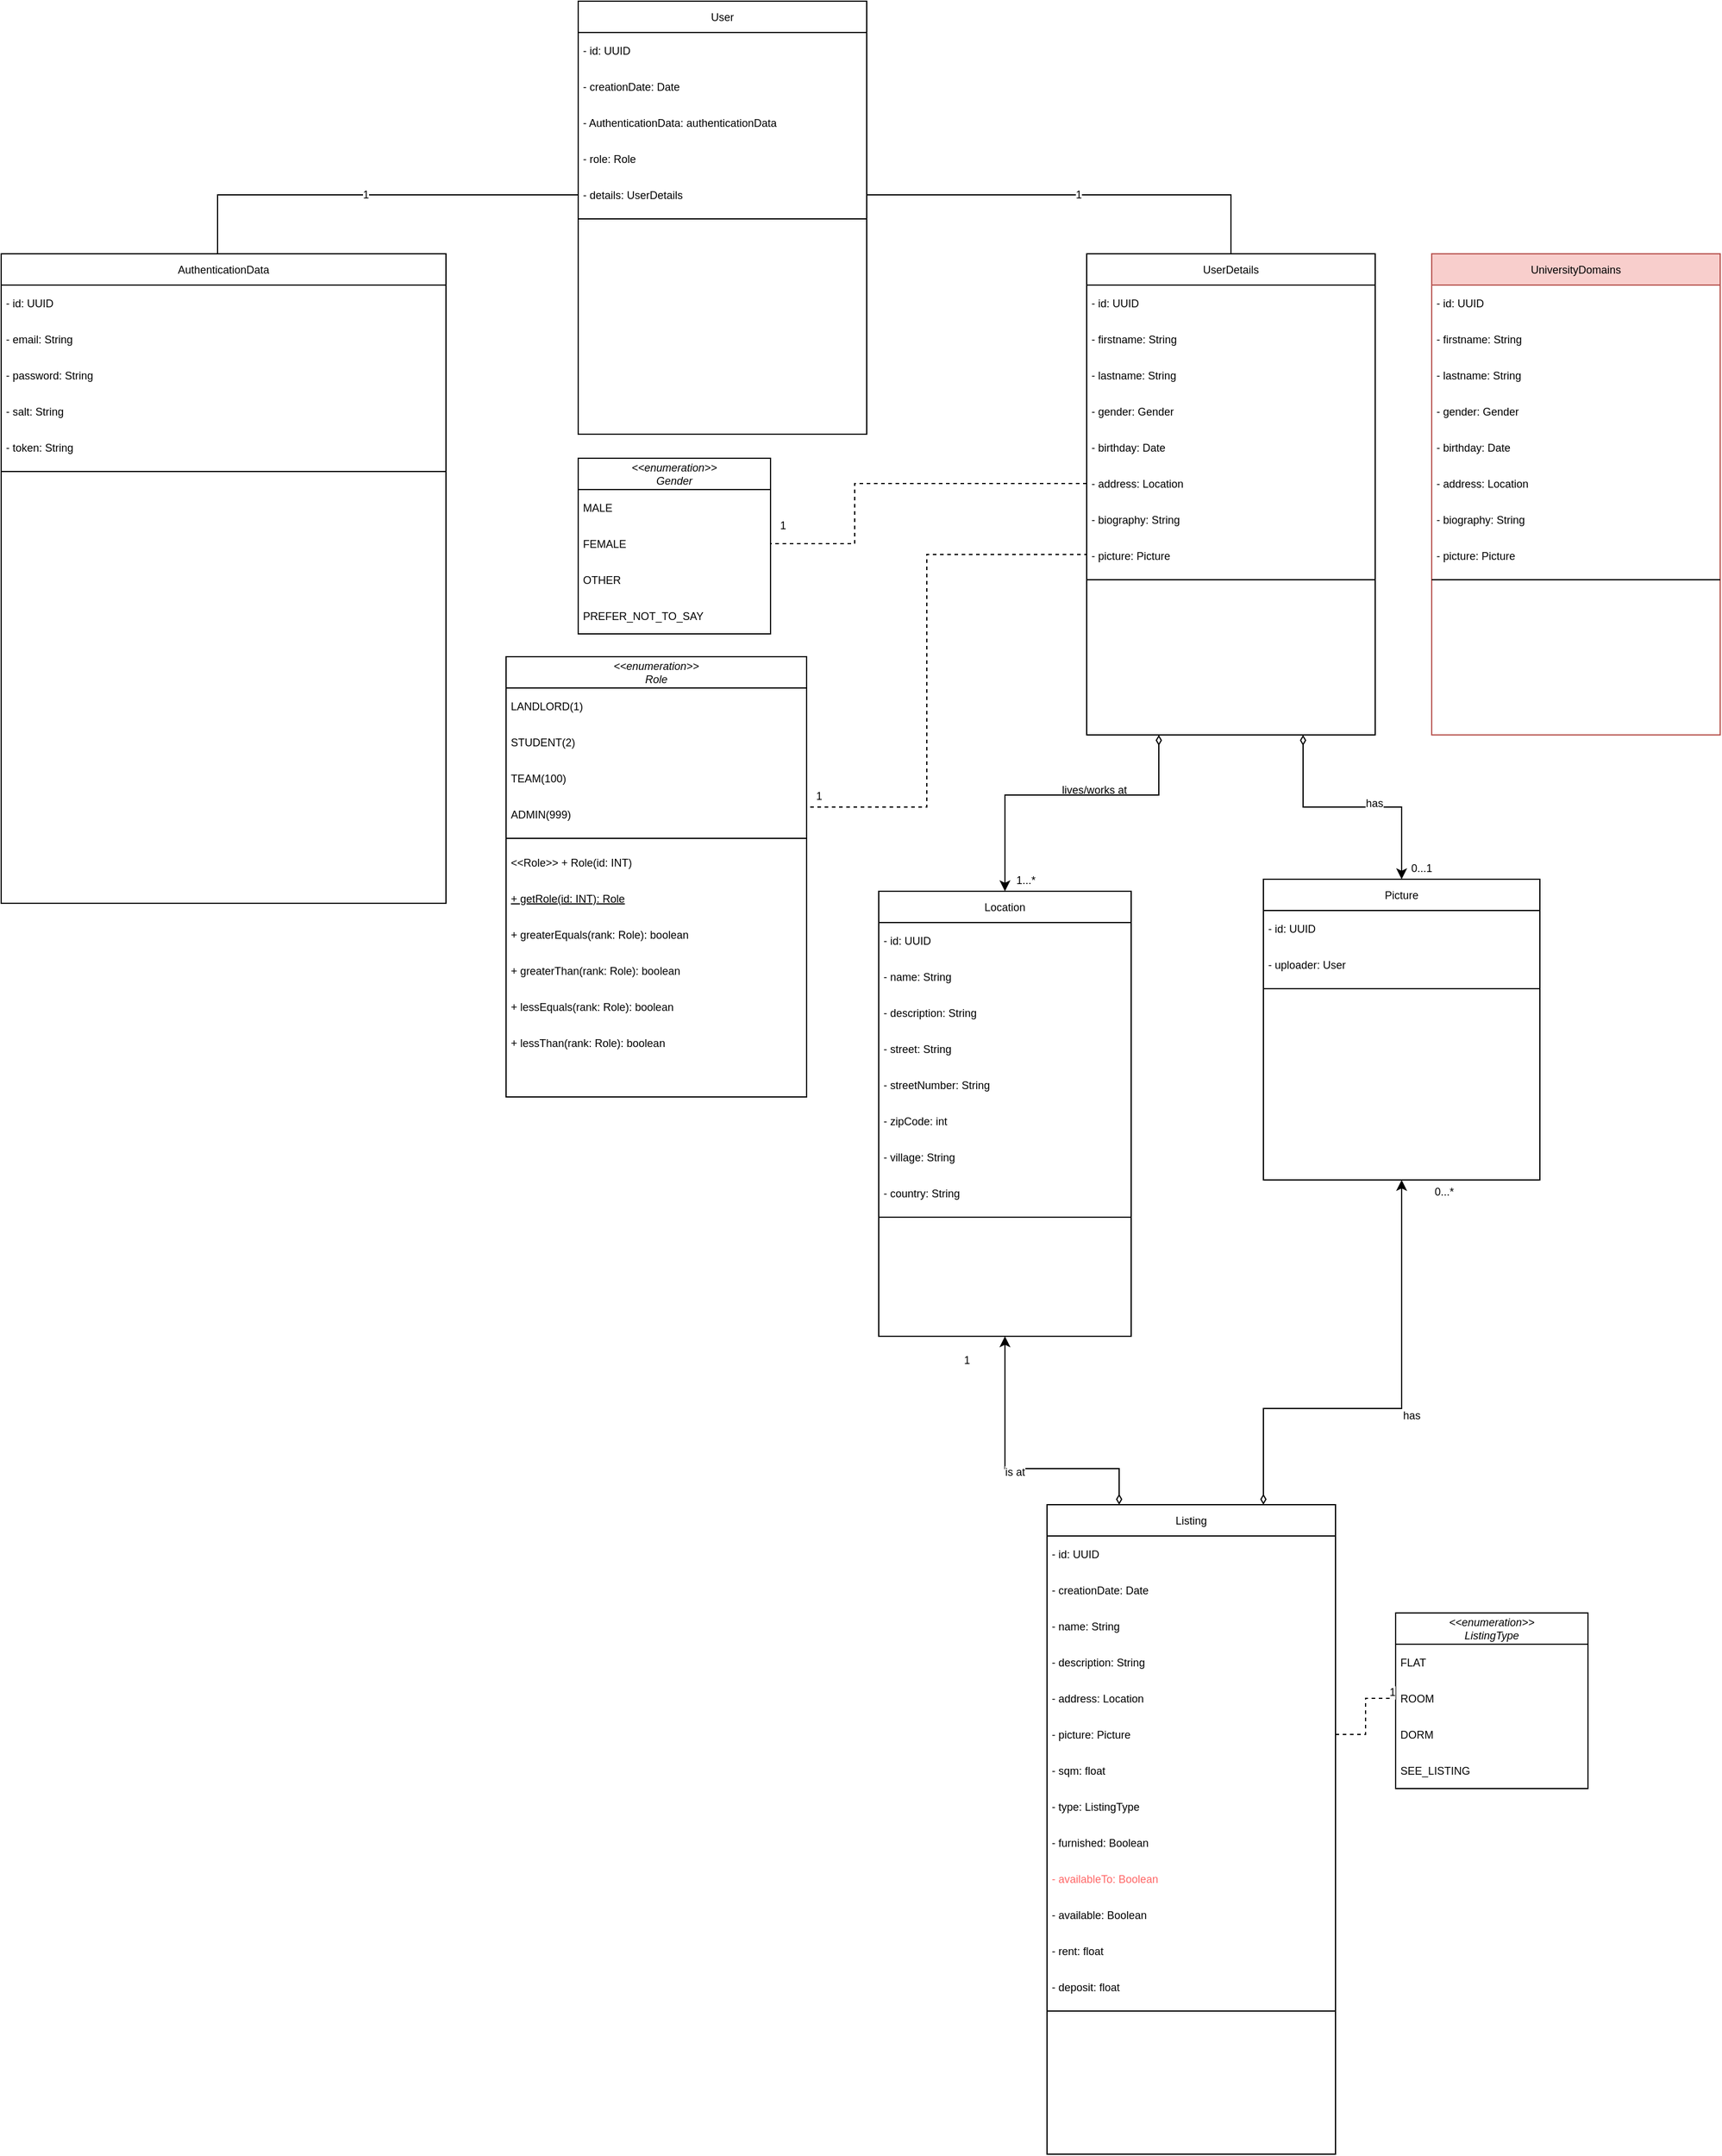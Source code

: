 <mxfile version="17.4.6" type="device"><diagram id="C5RBs43oDa-KdzZeNtuy" name="ClassDiagram"><mxGraphModel dx="1510" dy="950" grid="1" gridSize="10" guides="1" tooltips="1" connect="1" arrows="1" fold="1" page="1" pageScale="1" pageWidth="827" pageHeight="1169" math="0" shadow="0"><root><mxCell id="WIyWlLk6GJQsqaUBKTNV-0"/><mxCell id="WIyWlLk6GJQsqaUBKTNV-1" parent="WIyWlLk6GJQsqaUBKTNV-0"/><mxCell id="c7NB85t_O0QS1zvfczRp-20" style="edgeStyle=orthogonalEdgeStyle;rounded=0;orthogonalLoop=1;jettySize=auto;html=1;entryX=0.5;entryY=0;entryDx=0;entryDy=0;startArrow=none;startFill=0;endArrow=none;endFill=0;fontFamily=Helvetica;fontSize=9;spacing=0;verticalAlign=middle;exitX=0;exitY=0.5;exitDx=0;exitDy=0;" parent="WIyWlLk6GJQsqaUBKTNV-1" source="c7NB85t_O0QS1zvfczRp-28" target="c7NB85t_O0QS1zvfczRp-9" edge="1"><mxGeometry relative="1" as="geometry"><Array as="points"><mxPoint x="-200" y="201"/><mxPoint x="-200" y="250"/></Array><mxPoint x="230" y="400" as="sourcePoint"/></mxGeometry></mxCell><mxCell id="c7NB85t_O0QS1zvfczRp-21" value="1" style="edgeLabel;html=1;align=center;verticalAlign=middle;resizable=0;points=[];fontFamily=Helvetica;fontSize=9;spacing=0;" parent="c7NB85t_O0QS1zvfczRp-20" vertex="1" connectable="0"><mxGeometry relative="1" as="geometry"><mxPoint as="offset"/></mxGeometry></mxCell><mxCell id="c7NB85t_O0QS1zvfczRp-22" value="1" style="edgeLabel;html=1;align=center;verticalAlign=middle;resizable=0;points=[];fontFamily=Helvetica;fontSize=9;spacing=0;" parent="c7NB85t_O0QS1zvfczRp-20" vertex="1" connectable="0"><mxGeometry relative="1" as="geometry"><mxPoint as="offset"/></mxGeometry></mxCell><mxCell id="c7NB85t_O0QS1zvfczRp-30" style="edgeStyle=orthogonalEdgeStyle;rounded=0;orthogonalLoop=1;jettySize=auto;html=1;entryX=1;entryY=0.5;entryDx=0;entryDy=0;startArrow=none;startFill=0;endArrow=none;endFill=0;fontFamily=Helvetica;fontSize=9;spacing=0;verticalAlign=middle;exitX=0.5;exitY=0;exitDx=0;exitDy=0;" parent="WIyWlLk6GJQsqaUBKTNV-1" source="zkfFHV4jXpPFQw0GAbJ--0" target="c7NB85t_O0QS1zvfczRp-28" edge="1"><mxGeometry relative="1" as="geometry"><Array as="points"><mxPoint x="643" y="201"/></Array></mxGeometry></mxCell><mxCell id="c7NB85t_O0QS1zvfczRp-31" value="1" style="edgeLabel;html=1;align=center;verticalAlign=middle;resizable=0;points=[];fontFamily=Helvetica;fontSize=9;spacing=0;" parent="c7NB85t_O0QS1zvfczRp-30" vertex="1" connectable="0"><mxGeometry relative="1" as="geometry"><mxPoint as="offset"/></mxGeometry></mxCell><mxCell id="c7NB85t_O0QS1zvfczRp-32" value="1" style="edgeLabel;html=1;align=center;verticalAlign=middle;resizable=0;points=[];fontFamily=Helvetica;fontSize=9;spacing=0;" parent="c7NB85t_O0QS1zvfczRp-30" vertex="1" connectable="0"><mxGeometry relative="1" as="geometry"><mxPoint as="offset"/></mxGeometry></mxCell><mxCell id="zkfFHV4jXpPFQw0GAbJ--0" value="UserDetails" style="swimlane;fontStyle=0;align=center;verticalAlign=middle;childLayout=stackLayout;horizontal=1;startSize=26;horizontalStack=0;resizeParent=1;resizeLast=0;collapsible=1;marginBottom=0;rounded=0;shadow=0;strokeWidth=1;fontFamily=Helvetica;fontSize=9;spacing=0;" parent="WIyWlLk6GJQsqaUBKTNV-1" vertex="1"><mxGeometry x="523" y="250" width="240" height="400" as="geometry"><mxRectangle x="230" y="140" width="160" height="26" as="alternateBounds"/></mxGeometry></mxCell><mxCell id="zkfFHV4jXpPFQw0GAbJ--1" value="- id: UUID" style="text;align=left;verticalAlign=middle;spacingLeft=4;spacingRight=4;overflow=hidden;rotatable=0;points=[[0,0.5],[1,0.5]];portConstraint=eastwest;fontFamily=Helvetica;fontSize=9;spacing=0;" parent="zkfFHV4jXpPFQw0GAbJ--0" vertex="1"><mxGeometry y="26" width="240" height="30" as="geometry"/></mxCell><mxCell id="zkfFHV4jXpPFQw0GAbJ--3" value="- firstname: String" style="text;align=left;verticalAlign=middle;spacingLeft=4;spacingRight=4;overflow=hidden;rotatable=0;points=[[0,0.5],[1,0.5]];portConstraint=eastwest;rounded=0;shadow=0;html=0;fontFamily=Helvetica;fontSize=9;spacing=0;" parent="zkfFHV4jXpPFQw0GAbJ--0" vertex="1"><mxGeometry y="56" width="240" height="30" as="geometry"/></mxCell><mxCell id="c7NB85t_O0QS1zvfczRp-0" value="- lastname: String" style="text;align=left;verticalAlign=middle;spacingLeft=4;spacingRight=4;overflow=hidden;rotatable=0;points=[[0,0.5],[1,0.5]];portConstraint=eastwest;rounded=0;shadow=0;html=0;fontFamily=Helvetica;fontSize=9;spacing=0;" parent="zkfFHV4jXpPFQw0GAbJ--0" vertex="1"><mxGeometry y="86" width="240" height="30" as="geometry"/></mxCell><mxCell id="c7NB85t_O0QS1zvfczRp-6" value="- gender: Gender" style="text;align=left;verticalAlign=middle;spacingLeft=4;spacingRight=4;overflow=hidden;rotatable=0;points=[[0,0.5],[1,0.5]];portConstraint=eastwest;rounded=0;shadow=0;html=0;fontFamily=Helvetica;fontSize=9;spacing=0;" parent="zkfFHV4jXpPFQw0GAbJ--0" vertex="1"><mxGeometry y="116" width="240" height="30" as="geometry"/></mxCell><mxCell id="c7NB85t_O0QS1zvfczRp-4" value="- birthday: Date" style="text;align=left;verticalAlign=middle;spacingLeft=4;spacingRight=4;overflow=hidden;rotatable=0;points=[[0,0.5],[1,0.5]];portConstraint=eastwest;rounded=0;shadow=0;html=0;fontFamily=Helvetica;fontSize=9;spacing=0;" parent="zkfFHV4jXpPFQw0GAbJ--0" vertex="1"><mxGeometry y="146" width="240" height="30" as="geometry"/></mxCell><mxCell id="c7NB85t_O0QS1zvfczRp-5" value="- address: Location" style="text;align=left;verticalAlign=middle;spacingLeft=4;spacingRight=4;overflow=hidden;rotatable=0;points=[[0,0.5],[1,0.5]];portConstraint=eastwest;rounded=0;shadow=0;html=0;fontFamily=Helvetica;fontSize=9;spacing=0;" parent="zkfFHV4jXpPFQw0GAbJ--0" vertex="1"><mxGeometry y="176" width="240" height="30" as="geometry"/></mxCell><mxCell id="c7NB85t_O0QS1zvfczRp-8" value="- biography: String" style="text;align=left;verticalAlign=middle;spacingLeft=4;spacingRight=4;overflow=hidden;rotatable=0;points=[[0,0.5],[1,0.5]];portConstraint=eastwest;rounded=0;shadow=0;html=0;fontFamily=Helvetica;fontSize=9;spacing=0;" parent="zkfFHV4jXpPFQw0GAbJ--0" vertex="1"><mxGeometry y="206" width="240" height="30" as="geometry"/></mxCell><mxCell id="c7NB85t_O0QS1zvfczRp-7" value="- picture: Picture" style="text;align=left;verticalAlign=middle;spacingLeft=4;spacingRight=4;overflow=hidden;rotatable=0;points=[[0,0.5],[1,0.5]];portConstraint=eastwest;rounded=0;shadow=0;html=0;fontFamily=Helvetica;fontSize=9;spacing=0;" parent="zkfFHV4jXpPFQw0GAbJ--0" vertex="1"><mxGeometry y="236" width="240" height="30" as="geometry"/></mxCell><mxCell id="zkfFHV4jXpPFQw0GAbJ--4" value="" style="line;html=1;strokeWidth=1;align=left;verticalAlign=middle;spacingTop=-1;spacingLeft=3;spacingRight=3;rotatable=0;labelPosition=right;points=[];portConstraint=eastwest;fontFamily=Helvetica;fontSize=9;spacing=0;" parent="zkfFHV4jXpPFQw0GAbJ--0" vertex="1"><mxGeometry y="266" width="240" height="10" as="geometry"/></mxCell><mxCell id="zkfFHV4jXpPFQw0GAbJ--17" value="Location" style="swimlane;fontStyle=0;align=center;verticalAlign=middle;childLayout=stackLayout;horizontal=1;startSize=26;horizontalStack=0;resizeParent=1;resizeLast=0;collapsible=1;marginBottom=0;rounded=0;shadow=0;strokeWidth=1;fontFamily=Helvetica;fontSize=9;spacing=0;" parent="WIyWlLk6GJQsqaUBKTNV-1" vertex="1"><mxGeometry x="350" y="780" width="210" height="370" as="geometry"><mxRectangle x="550" y="140" width="160" height="26" as="alternateBounds"/></mxGeometry></mxCell><mxCell id="zkfFHV4jXpPFQw0GAbJ--18" value="- id: UUID" style="text;align=left;verticalAlign=middle;spacingLeft=4;spacingRight=4;overflow=hidden;rotatable=0;points=[[0,0.5],[1,0.5]];portConstraint=eastwest;fontFamily=Helvetica;fontSize=9;spacing=0;" parent="zkfFHV4jXpPFQw0GAbJ--17" vertex="1"><mxGeometry y="26" width="210" height="30" as="geometry"/></mxCell><mxCell id="zkfFHV4jXpPFQw0GAbJ--19" value="- name: String" style="text;align=left;verticalAlign=middle;spacingLeft=4;spacingRight=4;overflow=hidden;rotatable=0;points=[[0,0.5],[1,0.5]];portConstraint=eastwest;rounded=0;shadow=0;html=0;fontFamily=Helvetica;fontSize=9;spacing=0;" parent="zkfFHV4jXpPFQw0GAbJ--17" vertex="1"><mxGeometry y="56" width="210" height="30" as="geometry"/></mxCell><mxCell id="zkfFHV4jXpPFQw0GAbJ--20" value="- description: String" style="text;align=left;verticalAlign=middle;spacingLeft=4;spacingRight=4;overflow=hidden;rotatable=0;points=[[0,0.5],[1,0.5]];portConstraint=eastwest;rounded=0;shadow=0;html=0;fontFamily=Helvetica;fontSize=9;spacing=0;" parent="zkfFHV4jXpPFQw0GAbJ--17" vertex="1"><mxGeometry y="86" width="210" height="30" as="geometry"/></mxCell><mxCell id="zkfFHV4jXpPFQw0GAbJ--21" value="- street: String" style="text;align=left;verticalAlign=middle;spacingLeft=4;spacingRight=4;overflow=hidden;rotatable=0;points=[[0,0.5],[1,0.5]];portConstraint=eastwest;rounded=0;shadow=0;html=0;fontFamily=Helvetica;fontSize=9;spacing=0;" parent="zkfFHV4jXpPFQw0GAbJ--17" vertex="1"><mxGeometry y="116" width="210" height="30" as="geometry"/></mxCell><mxCell id="zkfFHV4jXpPFQw0GAbJ--22" value="- streetNumber: String" style="text;align=left;verticalAlign=middle;spacingLeft=4;spacingRight=4;overflow=hidden;rotatable=0;points=[[0,0.5],[1,0.5]];portConstraint=eastwest;rounded=0;shadow=0;html=0;fontFamily=Helvetica;fontSize=9;spacing=0;" parent="zkfFHV4jXpPFQw0GAbJ--17" vertex="1"><mxGeometry y="146" width="210" height="30" as="geometry"/></mxCell><mxCell id="x8d-oflJRXzZXeqhUvTk-29" value="- zipCode: int" style="text;align=left;verticalAlign=middle;spacingLeft=4;spacingRight=4;overflow=hidden;rotatable=0;points=[[0,0.5],[1,0.5]];portConstraint=eastwest;rounded=0;shadow=0;html=0;fontFamily=Helvetica;fontSize=9;spacing=0;" vertex="1" parent="zkfFHV4jXpPFQw0GAbJ--17"><mxGeometry y="176" width="210" height="30" as="geometry"/></mxCell><mxCell id="x8d-oflJRXzZXeqhUvTk-30" value="- village: String" style="text;align=left;verticalAlign=middle;spacingLeft=4;spacingRight=4;overflow=hidden;rotatable=0;points=[[0,0.5],[1,0.5]];portConstraint=eastwest;rounded=0;shadow=0;html=0;fontFamily=Helvetica;fontSize=9;spacing=0;" vertex="1" parent="zkfFHV4jXpPFQw0GAbJ--17"><mxGeometry y="206" width="210" height="30" as="geometry"/></mxCell><mxCell id="x8d-oflJRXzZXeqhUvTk-28" value="- country: String" style="text;align=left;verticalAlign=middle;spacingLeft=4;spacingRight=4;overflow=hidden;rotatable=0;points=[[0,0.5],[1,0.5]];portConstraint=eastwest;rounded=0;shadow=0;html=0;fontFamily=Helvetica;fontSize=9;spacing=0;" vertex="1" parent="zkfFHV4jXpPFQw0GAbJ--17"><mxGeometry y="236" width="210" height="30" as="geometry"/></mxCell><mxCell id="zkfFHV4jXpPFQw0GAbJ--23" value="" style="line;html=1;strokeWidth=1;align=left;verticalAlign=middle;spacingTop=-1;spacingLeft=3;spacingRight=3;rotatable=0;labelPosition=right;points=[];portConstraint=eastwest;fontFamily=Helvetica;fontSize=9;spacing=0;" parent="zkfFHV4jXpPFQw0GAbJ--17" vertex="1"><mxGeometry y="266" width="210" height="10" as="geometry"/></mxCell><mxCell id="zkfFHV4jXpPFQw0GAbJ--26" value="" style="endArrow=classic;shadow=0;strokeWidth=1;rounded=0;endFill=1;edgeStyle=elbowEdgeStyle;elbow=vertical;startArrow=diamondThin;startFill=0;fontFamily=Helvetica;fontSize=9;spacing=0;verticalAlign=middle;exitX=0.25;exitY=1;exitDx=0;exitDy=0;entryX=0.5;entryY=0;entryDx=0;entryDy=0;" parent="WIyWlLk6GJQsqaUBKTNV-1" source="zkfFHV4jXpPFQw0GAbJ--0" target="zkfFHV4jXpPFQw0GAbJ--17" edge="1"><mxGeometry x="0.5" y="41" relative="1" as="geometry"><mxPoint x="529" y="650" as="sourcePoint"/><mxPoint x="375" y="754" as="targetPoint"/><mxPoint x="-40" y="32" as="offset"/><Array as="points"><mxPoint x="570" y="700"/></Array></mxGeometry></mxCell><mxCell id="zkfFHV4jXpPFQw0GAbJ--28" value="1...*" style="resizable=0;align=right;verticalAlign=middle;labelBackgroundColor=none;fontSize=9;fontFamily=Helvetica;spacing=0;" parent="zkfFHV4jXpPFQw0GAbJ--26" connectable="0" vertex="1"><mxGeometry relative="1" as="geometry"><mxPoint x="-24" y="70" as="offset"/></mxGeometry></mxCell><mxCell id="zkfFHV4jXpPFQw0GAbJ--29" value="lives/works at" style="text;html=1;resizable=0;points=[];;align=center;verticalAlign=middle;labelBackgroundColor=none;rounded=0;shadow=0;strokeWidth=1;fontSize=9;fontFamily=Helvetica;spacing=0;" parent="zkfFHV4jXpPFQw0GAbJ--26" vertex="1" connectable="0"><mxGeometry y="50" relative="1" as="geometry"><mxPoint x="25" y="-54" as="offset"/></mxGeometry></mxCell><mxCell id="c7NB85t_O0QS1zvfczRp-9" value="AuthenticationData" style="swimlane;fontStyle=0;align=center;verticalAlign=middle;childLayout=stackLayout;horizontal=1;startSize=26;horizontalStack=0;resizeParent=1;resizeLast=0;collapsible=1;marginBottom=0;rounded=0;shadow=0;strokeWidth=1;fontFamily=Helvetica;fontSize=9;spacing=0;" parent="WIyWlLk6GJQsqaUBKTNV-1" vertex="1"><mxGeometry x="-380" y="250" width="370" height="540" as="geometry"><mxRectangle x="230" y="140" width="160" height="26" as="alternateBounds"/></mxGeometry></mxCell><mxCell id="c7NB85t_O0QS1zvfczRp-10" value="- id: UUID" style="text;align=left;verticalAlign=middle;spacingLeft=4;spacingRight=4;overflow=hidden;rotatable=0;points=[[0,0.5],[1,0.5]];portConstraint=eastwest;fontFamily=Helvetica;fontSize=9;spacing=0;" parent="c7NB85t_O0QS1zvfczRp-9" vertex="1"><mxGeometry y="26" width="370" height="30" as="geometry"/></mxCell><mxCell id="c7NB85t_O0QS1zvfczRp-11" value="- email: String" style="text;align=left;verticalAlign=middle;spacingLeft=4;spacingRight=4;overflow=hidden;rotatable=0;points=[[0,0.5],[1,0.5]];portConstraint=eastwest;rounded=0;shadow=0;html=0;fontFamily=Helvetica;fontSize=9;spacing=0;" parent="c7NB85t_O0QS1zvfczRp-9" vertex="1"><mxGeometry y="56" width="370" height="30" as="geometry"/></mxCell><mxCell id="c7NB85t_O0QS1zvfczRp-12" value="- password: String" style="text;align=left;verticalAlign=middle;spacingLeft=4;spacingRight=4;overflow=hidden;rotatable=0;points=[[0,0.5],[1,0.5]];portConstraint=eastwest;rounded=0;shadow=0;html=0;fontFamily=Helvetica;fontSize=9;spacing=0;" parent="c7NB85t_O0QS1zvfczRp-9" vertex="1"><mxGeometry y="86" width="370" height="30" as="geometry"/></mxCell><mxCell id="c7NB85t_O0QS1zvfczRp-13" value="- salt: String" style="text;align=left;verticalAlign=middle;spacingLeft=4;spacingRight=4;overflow=hidden;rotatable=0;points=[[0,0.5],[1,0.5]];portConstraint=eastwest;rounded=0;shadow=0;html=0;fontFamily=Helvetica;fontSize=9;spacing=0;" parent="c7NB85t_O0QS1zvfczRp-9" vertex="1"><mxGeometry y="116" width="370" height="30" as="geometry"/></mxCell><mxCell id="c7NB85t_O0QS1zvfczRp-14" value="- token: String" style="text;align=left;verticalAlign=middle;spacingLeft=4;spacingRight=4;overflow=hidden;rotatable=0;points=[[0,0.5],[1,0.5]];portConstraint=eastwest;rounded=0;shadow=0;html=0;fontFamily=Helvetica;fontSize=9;spacing=0;" parent="c7NB85t_O0QS1zvfczRp-9" vertex="1"><mxGeometry y="146" width="370" height="30" as="geometry"/></mxCell><mxCell id="c7NB85t_O0QS1zvfczRp-19" value="" style="line;html=1;strokeWidth=1;align=left;verticalAlign=middle;spacingTop=-1;spacingLeft=3;spacingRight=3;rotatable=0;labelPosition=right;points=[];portConstraint=eastwest;fontFamily=Helvetica;fontSize=9;spacing=0;" parent="c7NB85t_O0QS1zvfczRp-9" vertex="1"><mxGeometry y="176" width="370" height="10" as="geometry"/></mxCell><mxCell id="c7NB85t_O0QS1zvfczRp-23" value="User" style="swimlane;fontStyle=0;align=center;verticalAlign=middle;childLayout=stackLayout;horizontal=1;startSize=26;horizontalStack=0;resizeParent=1;resizeLast=0;collapsible=1;marginBottom=0;rounded=0;shadow=0;strokeWidth=1;fontFamily=Helvetica;fontSize=9;spacing=0;" parent="WIyWlLk6GJQsqaUBKTNV-1" vertex="1"><mxGeometry x="100" y="40" width="240" height="360" as="geometry"><mxRectangle x="230" y="140" width="160" height="26" as="alternateBounds"/></mxGeometry></mxCell><mxCell id="c7NB85t_O0QS1zvfczRp-24" value="- id: UUID" style="text;align=left;verticalAlign=middle;spacingLeft=4;spacingRight=4;overflow=hidden;rotatable=0;points=[[0,0.5],[1,0.5]];portConstraint=eastwest;fontFamily=Helvetica;fontSize=9;spacing=0;" parent="c7NB85t_O0QS1zvfczRp-23" vertex="1"><mxGeometry y="26" width="240" height="30" as="geometry"/></mxCell><mxCell id="c7NB85t_O0QS1zvfczRp-25" value="- creationDate: Date" style="text;align=left;verticalAlign=middle;spacingLeft=4;spacingRight=4;overflow=hidden;rotatable=0;points=[[0,0.5],[1,0.5]];portConstraint=eastwest;rounded=0;shadow=0;html=0;fontFamily=Helvetica;fontSize=9;spacing=0;" parent="c7NB85t_O0QS1zvfczRp-23" vertex="1"><mxGeometry y="56" width="240" height="30" as="geometry"/></mxCell><mxCell id="c7NB85t_O0QS1zvfczRp-26" value="- AuthenticationData: authenticationData" style="text;align=left;verticalAlign=middle;spacingLeft=4;spacingRight=4;overflow=hidden;rotatable=0;points=[[0,0.5],[1,0.5]];portConstraint=eastwest;rounded=0;shadow=0;html=0;fontFamily=Helvetica;fontSize=9;spacing=0;" parent="c7NB85t_O0QS1zvfczRp-23" vertex="1"><mxGeometry y="86" width="240" height="30" as="geometry"/></mxCell><mxCell id="c7NB85t_O0QS1zvfczRp-27" value="- role: Role" style="text;align=left;verticalAlign=middle;spacingLeft=4;spacingRight=4;overflow=hidden;rotatable=0;points=[[0,0.5],[1,0.5]];portConstraint=eastwest;rounded=0;shadow=0;html=0;fontFamily=Helvetica;fontSize=9;spacing=0;" parent="c7NB85t_O0QS1zvfczRp-23" vertex="1"><mxGeometry y="116" width="240" height="30" as="geometry"/></mxCell><mxCell id="c7NB85t_O0QS1zvfczRp-28" value="- details: UserDetails" style="text;align=left;verticalAlign=middle;spacingLeft=4;spacingRight=4;overflow=hidden;rotatable=0;points=[[0,0.5],[1,0.5]];portConstraint=eastwest;rounded=0;shadow=0;html=0;fontFamily=Helvetica;fontSize=9;spacing=0;" parent="c7NB85t_O0QS1zvfczRp-23" vertex="1"><mxGeometry y="146" width="240" height="30" as="geometry"/></mxCell><mxCell id="c7NB85t_O0QS1zvfczRp-29" value="" style="line;html=1;strokeWidth=1;align=left;verticalAlign=middle;spacingTop=-1;spacingLeft=3;spacingRight=3;rotatable=0;labelPosition=right;points=[];portConstraint=eastwest;fontFamily=Helvetica;fontSize=9;spacing=0;" parent="c7NB85t_O0QS1zvfczRp-23" vertex="1"><mxGeometry y="176" width="240" height="10" as="geometry"/></mxCell><mxCell id="x8d-oflJRXzZXeqhUvTk-11" style="edgeStyle=orthogonalEdgeStyle;rounded=0;orthogonalLoop=1;jettySize=auto;html=1;startArrow=diamondThin;startFill=0;entryX=0.5;entryY=1;entryDx=0;entryDy=0;fontFamily=Helvetica;fontSize=9;spacing=0;verticalAlign=middle;exitX=0.25;exitY=0;exitDx=0;exitDy=0;" edge="1" parent="WIyWlLk6GJQsqaUBKTNV-1" source="x8d-oflJRXzZXeqhUvTk-0" target="zkfFHV4jXpPFQw0GAbJ--17"><mxGeometry relative="1" as="geometry"><mxPoint x="200.08" y="997.818" as="targetPoint"/><Array as="points"><mxPoint x="550" y="1260"/><mxPoint x="455" y="1260"/></Array></mxGeometry></mxCell><mxCell id="x8d-oflJRXzZXeqhUvTk-12" value="is at" style="edgeLabel;html=1;align=center;verticalAlign=middle;resizable=0;points=[];fontFamily=Helvetica;fontSize=9;spacing=0;" vertex="1" connectable="0" parent="x8d-oflJRXzZXeqhUvTk-11"><mxGeometry relative="1" as="geometry"><mxPoint y="3" as="offset"/></mxGeometry></mxCell><mxCell id="x8d-oflJRXzZXeqhUvTk-13" value="1" style="edgeLabel;html=1;align=center;verticalAlign=middle;resizable=0;points=[];fontFamily=Helvetica;fontSize=9;spacing=0;" vertex="1" connectable="0" parent="x8d-oflJRXzZXeqhUvTk-11"><mxGeometry relative="1" as="geometry"><mxPoint x="-40" y="-90" as="offset"/></mxGeometry></mxCell><mxCell id="x8d-oflJRXzZXeqhUvTk-0" value="Listing" style="swimlane;fontStyle=0;align=center;verticalAlign=middle;childLayout=stackLayout;horizontal=1;startSize=26;horizontalStack=0;resizeParent=1;resizeLast=0;collapsible=1;marginBottom=0;rounded=0;shadow=0;strokeWidth=1;fontFamily=Helvetica;fontSize=9;spacing=0;" vertex="1" parent="WIyWlLk6GJQsqaUBKTNV-1"><mxGeometry x="490" y="1290" width="240" height="540" as="geometry"><mxRectangle x="230" y="140" width="160" height="26" as="alternateBounds"/></mxGeometry></mxCell><mxCell id="x8d-oflJRXzZXeqhUvTk-1" value="- id: UUID" style="text;align=left;verticalAlign=middle;spacingLeft=4;spacingRight=4;overflow=hidden;rotatable=0;points=[[0,0.5],[1,0.5]];portConstraint=eastwest;fontFamily=Helvetica;fontSize=9;spacing=0;" vertex="1" parent="x8d-oflJRXzZXeqhUvTk-0"><mxGeometry y="26" width="240" height="30" as="geometry"/></mxCell><mxCell id="x8d-oflJRXzZXeqhUvTk-2" value="- creationDate: Date" style="text;align=left;verticalAlign=middle;spacingLeft=4;spacingRight=4;overflow=hidden;rotatable=0;points=[[0,0.5],[1,0.5]];portConstraint=eastwest;rounded=0;shadow=0;html=0;fontFamily=Helvetica;fontSize=9;spacing=0;" vertex="1" parent="x8d-oflJRXzZXeqhUvTk-0"><mxGeometry y="56" width="240" height="30" as="geometry"/></mxCell><mxCell id="x8d-oflJRXzZXeqhUvTk-3" value="- name: String" style="text;align=left;verticalAlign=middle;spacingLeft=4;spacingRight=4;overflow=hidden;rotatable=0;points=[[0,0.5],[1,0.5]];portConstraint=eastwest;rounded=0;shadow=0;html=0;fontFamily=Helvetica;fontSize=9;spacing=0;" vertex="1" parent="x8d-oflJRXzZXeqhUvTk-0"><mxGeometry y="86" width="240" height="30" as="geometry"/></mxCell><mxCell id="x8d-oflJRXzZXeqhUvTk-4" value="- description: String" style="text;align=left;verticalAlign=middle;spacingLeft=4;spacingRight=4;overflow=hidden;rotatable=0;points=[[0,0.5],[1,0.5]];portConstraint=eastwest;rounded=0;shadow=0;html=0;fontFamily=Helvetica;fontSize=9;spacing=0;" vertex="1" parent="x8d-oflJRXzZXeqhUvTk-0"><mxGeometry y="116" width="240" height="30" as="geometry"/></mxCell><mxCell id="x8d-oflJRXzZXeqhUvTk-5" value="- address: Location" style="text;align=left;verticalAlign=middle;spacingLeft=4;spacingRight=4;overflow=hidden;rotatable=0;points=[[0,0.5],[1,0.5]];portConstraint=eastwest;rounded=0;shadow=0;html=0;fontFamily=Helvetica;fontSize=9;spacing=0;" vertex="1" parent="x8d-oflJRXzZXeqhUvTk-0"><mxGeometry y="146" width="240" height="30" as="geometry"/></mxCell><mxCell id="x8d-oflJRXzZXeqhUvTk-6" value="- picture: Picture" style="text;align=left;verticalAlign=middle;spacingLeft=4;spacingRight=4;overflow=hidden;rotatable=0;points=[[0,0.5],[1,0.5]];portConstraint=eastwest;rounded=0;shadow=0;html=0;fontFamily=Helvetica;fontSize=9;spacing=0;" vertex="1" parent="x8d-oflJRXzZXeqhUvTk-0"><mxGeometry y="176" width="240" height="30" as="geometry"/></mxCell><mxCell id="x8d-oflJRXzZXeqhUvTk-7" value="- sqm: float" style="text;align=left;verticalAlign=middle;spacingLeft=4;spacingRight=4;overflow=hidden;rotatable=0;points=[[0,0.5],[1,0.5]];portConstraint=eastwest;rounded=0;shadow=0;html=0;fontFamily=Helvetica;fontSize=9;spacing=0;" vertex="1" parent="x8d-oflJRXzZXeqhUvTk-0"><mxGeometry y="206" width="240" height="30" as="geometry"/></mxCell><mxCell id="x8d-oflJRXzZXeqhUvTk-8" value="- type: ListingType" style="text;align=left;verticalAlign=middle;spacingLeft=4;spacingRight=4;overflow=hidden;rotatable=0;points=[[0,0.5],[1,0.5]];portConstraint=eastwest;rounded=0;shadow=0;html=0;fontFamily=Helvetica;fontSize=9;spacing=0;" vertex="1" parent="x8d-oflJRXzZXeqhUvTk-0"><mxGeometry y="236" width="240" height="30" as="geometry"/></mxCell><mxCell id="x8d-oflJRXzZXeqhUvTk-15" value="- furnished: Boolean" style="text;align=left;verticalAlign=middle;spacingLeft=4;spacingRight=4;overflow=hidden;rotatable=0;points=[[0,0.5],[1,0.5]];portConstraint=eastwest;rounded=0;shadow=0;html=0;fontFamily=Helvetica;fontSize=9;spacing=0;" vertex="1" parent="x8d-oflJRXzZXeqhUvTk-0"><mxGeometry y="266" width="240" height="30" as="geometry"/></mxCell><mxCell id="x8d-oflJRXzZXeqhUvTk-9" value="- availableTo: Boolean" style="text;align=left;verticalAlign=middle;spacingLeft=4;spacingRight=4;overflow=hidden;rotatable=0;points=[[0,0.5],[1,0.5]];portConstraint=eastwest;rounded=0;shadow=0;html=0;fontColor=#FF6666;fontFamily=Helvetica;fontSize=9;spacing=0;" vertex="1" parent="x8d-oflJRXzZXeqhUvTk-0"><mxGeometry y="296" width="240" height="30" as="geometry"/></mxCell><mxCell id="x8d-oflJRXzZXeqhUvTk-16" value="- available: Boolean" style="text;align=left;verticalAlign=middle;spacingLeft=4;spacingRight=4;overflow=hidden;rotatable=0;points=[[0,0.5],[1,0.5]];portConstraint=eastwest;rounded=0;shadow=0;html=0;fontFamily=Helvetica;fontSize=9;spacing=0;" vertex="1" parent="x8d-oflJRXzZXeqhUvTk-0"><mxGeometry y="326" width="240" height="30" as="geometry"/></mxCell><mxCell id="x8d-oflJRXzZXeqhUvTk-18" value="- rent: float" style="text;align=left;verticalAlign=middle;spacingLeft=4;spacingRight=4;overflow=hidden;rotatable=0;points=[[0,0.5],[1,0.5]];portConstraint=eastwest;rounded=0;shadow=0;html=0;fontFamily=Helvetica;fontSize=9;spacing=0;" vertex="1" parent="x8d-oflJRXzZXeqhUvTk-0"><mxGeometry y="356" width="240" height="30" as="geometry"/></mxCell><mxCell id="x8d-oflJRXzZXeqhUvTk-17" value="- deposit: float" style="text;align=left;verticalAlign=middle;spacingLeft=4;spacingRight=4;overflow=hidden;rotatable=0;points=[[0,0.5],[1,0.5]];portConstraint=eastwest;rounded=0;shadow=0;html=0;fontFamily=Helvetica;fontSize=9;spacing=0;" vertex="1" parent="x8d-oflJRXzZXeqhUvTk-0"><mxGeometry y="386" width="240" height="30" as="geometry"/></mxCell><mxCell id="x8d-oflJRXzZXeqhUvTk-10" value="" style="line;html=1;strokeWidth=1;align=left;verticalAlign=middle;spacingTop=-1;spacingLeft=3;spacingRight=3;rotatable=0;labelPosition=right;points=[];portConstraint=eastwest;fontFamily=Helvetica;fontSize=9;spacing=0;" vertex="1" parent="x8d-oflJRXzZXeqhUvTk-0"><mxGeometry y="416" width="240" height="10" as="geometry"/></mxCell><mxCell id="x8d-oflJRXzZXeqhUvTk-19" value="Picture" style="swimlane;fontStyle=0;align=center;verticalAlign=middle;childLayout=stackLayout;horizontal=1;startSize=26;horizontalStack=0;resizeParent=1;resizeLast=0;collapsible=1;marginBottom=0;rounded=0;shadow=0;strokeWidth=1;fontFamily=Helvetica;fontSize=9;spacing=0;" vertex="1" parent="WIyWlLk6GJQsqaUBKTNV-1"><mxGeometry x="670" y="770" width="230" height="250" as="geometry"><mxRectangle x="550" y="140" width="160" height="26" as="alternateBounds"/></mxGeometry></mxCell><mxCell id="x8d-oflJRXzZXeqhUvTk-20" value="- id: UUID" style="text;align=left;verticalAlign=middle;spacingLeft=4;spacingRight=4;overflow=hidden;rotatable=0;points=[[0,0.5],[1,0.5]];portConstraint=eastwest;fontFamily=Helvetica;fontSize=9;spacing=0;" vertex="1" parent="x8d-oflJRXzZXeqhUvTk-19"><mxGeometry y="26" width="230" height="30" as="geometry"/></mxCell><mxCell id="x8d-oflJRXzZXeqhUvTk-21" value="- uploader: User" style="text;align=left;verticalAlign=middle;spacingLeft=4;spacingRight=4;overflow=hidden;rotatable=0;points=[[0,0.5],[1,0.5]];portConstraint=eastwest;rounded=0;shadow=0;html=0;fontFamily=Helvetica;fontSize=9;spacing=0;" vertex="1" parent="x8d-oflJRXzZXeqhUvTk-19"><mxGeometry y="56" width="230" height="30" as="geometry"/></mxCell><mxCell id="x8d-oflJRXzZXeqhUvTk-25" value="" style="line;html=1;strokeWidth=1;align=left;verticalAlign=middle;spacingTop=-1;spacingLeft=3;spacingRight=3;rotatable=0;labelPosition=right;points=[];portConstraint=eastwest;fontFamily=Helvetica;fontSize=9;spacing=0;" vertex="1" parent="x8d-oflJRXzZXeqhUvTk-19"><mxGeometry y="86" width="230" height="10" as="geometry"/></mxCell><mxCell id="x8d-oflJRXzZXeqhUvTk-31" value="" style="endArrow=classic;shadow=0;strokeWidth=1;rounded=0;endFill=1;edgeStyle=elbowEdgeStyle;elbow=vertical;startArrow=diamondThin;startFill=0;fontFamily=Helvetica;fontSize=9;spacing=0;verticalAlign=middle;exitX=0.75;exitY=1;exitDx=0;exitDy=0;" edge="1" parent="WIyWlLk6GJQsqaUBKTNV-1" source="zkfFHV4jXpPFQw0GAbJ--0" target="x8d-oflJRXzZXeqhUvTk-19"><mxGeometry x="0.5" y="41" relative="1" as="geometry"><mxPoint x="350.0" y="670" as="sourcePoint"/><mxPoint x="220" y="740" as="targetPoint"/><mxPoint x="-40" y="32" as="offset"/></mxGeometry></mxCell><mxCell id="x8d-oflJRXzZXeqhUvTk-32" value="0...1" style="resizable=0;align=right;verticalAlign=middle;labelBackgroundColor=none;fontSize=9;fontFamily=Helvetica;spacing=0;" connectable="0" vertex="1" parent="x8d-oflJRXzZXeqhUvTk-31"><mxGeometry relative="1" as="geometry"><mxPoint x="66" y="50" as="offset"/></mxGeometry></mxCell><mxCell id="x8d-oflJRXzZXeqhUvTk-37" value="&lt;font color=&quot;#000000&quot;&gt;has&lt;/font&gt;" style="edgeLabel;html=1;align=center;verticalAlign=middle;resizable=0;points=[];fontSize=9;fontFamily=Helvetica;fontColor=#FF6666;" vertex="1" connectable="0" parent="x8d-oflJRXzZXeqhUvTk-31"><mxGeometry x="0.178" y="3" relative="1" as="geometry"><mxPoint as="offset"/></mxGeometry></mxCell><mxCell id="x8d-oflJRXzZXeqhUvTk-34" style="edgeStyle=orthogonalEdgeStyle;rounded=0;orthogonalLoop=1;jettySize=auto;html=1;startArrow=diamondThin;startFill=0;entryX=0.5;entryY=1;entryDx=0;entryDy=0;fontFamily=Helvetica;fontSize=9;spacing=0;verticalAlign=middle;exitX=0.75;exitY=0;exitDx=0;exitDy=0;" edge="1" parent="WIyWlLk6GJQsqaUBKTNV-1" source="x8d-oflJRXzZXeqhUvTk-0" target="x8d-oflJRXzZXeqhUvTk-19"><mxGeometry relative="1" as="geometry"><mxPoint x="400.0" y="1310" as="sourcePoint"/><mxPoint x="270" y="1100" as="targetPoint"/><Array as="points"><mxPoint x="670" y="1210"/><mxPoint x="785" y="1210"/></Array></mxGeometry></mxCell><mxCell id="x8d-oflJRXzZXeqhUvTk-35" value="has" style="edgeLabel;html=1;align=center;verticalAlign=middle;resizable=0;points=[];fontFamily=Helvetica;fontSize=9;spacing=0;" vertex="1" connectable="0" parent="x8d-oflJRXzZXeqhUvTk-34"><mxGeometry relative="1" as="geometry"><mxPoint x="10" y="6" as="offset"/></mxGeometry></mxCell><mxCell id="x8d-oflJRXzZXeqhUvTk-36" value="0...*" style="edgeLabel;html=1;align=center;verticalAlign=middle;resizable=0;points=[];fontFamily=Helvetica;fontSize=9;spacing=0;" vertex="1" connectable="0" parent="x8d-oflJRXzZXeqhUvTk-34"><mxGeometry relative="1" as="geometry"><mxPoint x="37" y="-180" as="offset"/></mxGeometry></mxCell><mxCell id="x8d-oflJRXzZXeqhUvTk-38" value="&lt;&lt;enumeration&gt;&gt;&#10;Gender" style="swimlane;fontStyle=2;align=center;verticalAlign=middle;childLayout=stackLayout;horizontal=1;startSize=26;horizontalStack=0;resizeParent=1;resizeLast=0;collapsible=1;marginBottom=0;rounded=0;shadow=0;strokeWidth=1;fontFamily=Helvetica;fontSize=9;spacing=0;" vertex="1" parent="WIyWlLk6GJQsqaUBKTNV-1"><mxGeometry x="100" y="420" width="160" height="146" as="geometry"><mxRectangle x="550" y="140" width="160" height="26" as="alternateBounds"/></mxGeometry></mxCell><mxCell id="x8d-oflJRXzZXeqhUvTk-39" value="MALE" style="text;align=left;verticalAlign=middle;spacingLeft=4;spacingRight=4;overflow=hidden;rotatable=0;points=[[0,0.5],[1,0.5]];portConstraint=eastwest;fontFamily=Helvetica;fontSize=9;spacing=0;" vertex="1" parent="x8d-oflJRXzZXeqhUvTk-38"><mxGeometry y="26" width="160" height="30" as="geometry"/></mxCell><mxCell id="x8d-oflJRXzZXeqhUvTk-43" value="FEMALE" style="text;align=left;verticalAlign=middle;spacingLeft=4;spacingRight=4;overflow=hidden;rotatable=0;points=[[0,0.5],[1,0.5]];portConstraint=eastwest;rounded=0;shadow=0;html=0;fontFamily=Helvetica;fontSize=9;spacing=0;" vertex="1" parent="x8d-oflJRXzZXeqhUvTk-38"><mxGeometry y="56" width="160" height="30" as="geometry"/></mxCell><mxCell id="x8d-oflJRXzZXeqhUvTk-42" value="OTHER" style="text;align=left;verticalAlign=middle;spacingLeft=4;spacingRight=4;overflow=hidden;rotatable=0;points=[[0,0.5],[1,0.5]];portConstraint=eastwest;rounded=0;shadow=0;html=0;fontFamily=Helvetica;fontSize=9;spacing=0;" vertex="1" parent="x8d-oflJRXzZXeqhUvTk-38"><mxGeometry y="86" width="160" height="30" as="geometry"/></mxCell><mxCell id="x8d-oflJRXzZXeqhUvTk-40" value="PREFER_NOT_TO_SAY" style="text;align=left;verticalAlign=middle;spacingLeft=4;spacingRight=4;overflow=hidden;rotatable=0;points=[[0,0.5],[1,0.5]];portConstraint=eastwest;rounded=0;shadow=0;html=0;fontFamily=Helvetica;fontSize=9;spacing=0;" vertex="1" parent="x8d-oflJRXzZXeqhUvTk-38"><mxGeometry y="116" width="160" height="30" as="geometry"/></mxCell><mxCell id="x8d-oflJRXzZXeqhUvTk-44" style="edgeStyle=orthogonalEdgeStyle;rounded=0;orthogonalLoop=1;jettySize=auto;html=1;entryX=1;entryY=0.5;entryDx=0;entryDy=0;startArrow=none;startFill=0;endArrow=none;endFill=0;fontFamily=Helvetica;fontSize=9;spacing=0;verticalAlign=middle;exitX=0;exitY=0.5;exitDx=0;exitDy=0;dashed=1;" edge="1" parent="WIyWlLk6GJQsqaUBKTNV-1" source="c7NB85t_O0QS1zvfczRp-5" target="x8d-oflJRXzZXeqhUvTk-43"><mxGeometry relative="1" as="geometry"><Array as="points"><mxPoint x="330" y="441"/><mxPoint x="330" y="491"/></Array><mxPoint x="484" y="585" as="sourcePoint"/><mxPoint x="290" y="536" as="targetPoint"/></mxGeometry></mxCell><mxCell id="x8d-oflJRXzZXeqhUvTk-46" value="1" style="edgeLabel;html=1;align=center;verticalAlign=middle;resizable=0;points=[];fontFamily=Helvetica;fontSize=9;spacing=0;" vertex="1" connectable="0" parent="x8d-oflJRXzZXeqhUvTk-44"><mxGeometry relative="1" as="geometry"><mxPoint x="-97" y="35" as="offset"/></mxGeometry></mxCell><mxCell id="x8d-oflJRXzZXeqhUvTk-47" value="&lt;&lt;enumeration&gt;&gt;&#10;ListingType" style="swimlane;fontStyle=2;align=center;verticalAlign=middle;childLayout=stackLayout;horizontal=1;startSize=26;horizontalStack=0;resizeParent=1;resizeLast=0;collapsible=1;marginBottom=0;rounded=0;shadow=0;strokeWidth=1;fontFamily=Helvetica;fontSize=9;spacing=0;" vertex="1" parent="WIyWlLk6GJQsqaUBKTNV-1"><mxGeometry x="780" y="1380" width="160" height="146" as="geometry"><mxRectangle x="550" y="140" width="160" height="26" as="alternateBounds"/></mxGeometry></mxCell><mxCell id="x8d-oflJRXzZXeqhUvTk-48" value="FLAT" style="text;align=left;verticalAlign=middle;spacingLeft=4;spacingRight=4;overflow=hidden;rotatable=0;points=[[0,0.5],[1,0.5]];portConstraint=eastwest;fontFamily=Helvetica;fontSize=9;spacing=0;" vertex="1" parent="x8d-oflJRXzZXeqhUvTk-47"><mxGeometry y="26" width="160" height="30" as="geometry"/></mxCell><mxCell id="x8d-oflJRXzZXeqhUvTk-49" value="ROOM" style="text;align=left;verticalAlign=middle;spacingLeft=4;spacingRight=4;overflow=hidden;rotatable=0;points=[[0,0.5],[1,0.5]];portConstraint=eastwest;rounded=0;shadow=0;html=0;fontFamily=Helvetica;fontSize=9;spacing=0;" vertex="1" parent="x8d-oflJRXzZXeqhUvTk-47"><mxGeometry y="56" width="160" height="30" as="geometry"/></mxCell><mxCell id="x8d-oflJRXzZXeqhUvTk-50" value="DORM" style="text;align=left;verticalAlign=middle;spacingLeft=4;spacingRight=4;overflow=hidden;rotatable=0;points=[[0,0.5],[1,0.5]];portConstraint=eastwest;rounded=0;shadow=0;html=0;fontFamily=Helvetica;fontSize=9;spacing=0;" vertex="1" parent="x8d-oflJRXzZXeqhUvTk-47"><mxGeometry y="86" width="160" height="30" as="geometry"/></mxCell><mxCell id="x8d-oflJRXzZXeqhUvTk-51" value="SEE_LISTING" style="text;align=left;verticalAlign=middle;spacingLeft=4;spacingRight=4;overflow=hidden;rotatable=0;points=[[0,0.5],[1,0.5]];portConstraint=eastwest;rounded=0;shadow=0;html=0;fontFamily=Helvetica;fontSize=9;spacing=0;" vertex="1" parent="x8d-oflJRXzZXeqhUvTk-47"><mxGeometry y="116" width="160" height="30" as="geometry"/></mxCell><mxCell id="x8d-oflJRXzZXeqhUvTk-52" style="edgeStyle=orthogonalEdgeStyle;rounded=0;orthogonalLoop=1;jettySize=auto;html=1;fontFamily=Helvetica;fontSize=9;fontColor=#000000;startArrow=none;startFill=0;endArrow=none;endFill=0;dashed=1;" edge="1" parent="WIyWlLk6GJQsqaUBKTNV-1" source="x8d-oflJRXzZXeqhUvTk-6" target="x8d-oflJRXzZXeqhUvTk-49"><mxGeometry relative="1" as="geometry"/></mxCell><mxCell id="x8d-oflJRXzZXeqhUvTk-53" value="1" style="edgeLabel;html=1;align=center;verticalAlign=middle;resizable=0;points=[];fontSize=9;fontFamily=Helvetica;fontColor=#000000;" vertex="1" connectable="0" parent="x8d-oflJRXzZXeqhUvTk-52"><mxGeometry x="0.672" relative="1" as="geometry"><mxPoint x="10" y="-5" as="offset"/></mxGeometry></mxCell><mxCell id="x8d-oflJRXzZXeqhUvTk-54" value="&lt;&lt;enumeration&gt;&gt;&#10;Role" style="swimlane;fontStyle=2;align=center;verticalAlign=middle;childLayout=stackLayout;horizontal=1;startSize=26;horizontalStack=0;resizeParent=1;resizeLast=0;collapsible=1;marginBottom=0;rounded=0;shadow=0;strokeWidth=1;fontFamily=Helvetica;fontSize=9;spacing=0;" vertex="1" parent="WIyWlLk6GJQsqaUBKTNV-1"><mxGeometry x="40" y="585" width="250" height="366" as="geometry"><mxRectangle x="550" y="140" width="160" height="26" as="alternateBounds"/></mxGeometry></mxCell><mxCell id="x8d-oflJRXzZXeqhUvTk-55" value="LANDLORD(1)" style="text;align=left;verticalAlign=middle;spacingLeft=4;spacingRight=4;overflow=hidden;rotatable=0;points=[[0,0.5],[1,0.5]];portConstraint=eastwest;fontFamily=Helvetica;fontSize=9;spacing=0;" vertex="1" parent="x8d-oflJRXzZXeqhUvTk-54"><mxGeometry y="26" width="250" height="30" as="geometry"/></mxCell><mxCell id="x8d-oflJRXzZXeqhUvTk-56" value="STUDENT(2)" style="text;align=left;verticalAlign=middle;spacingLeft=4;spacingRight=4;overflow=hidden;rotatable=0;points=[[0,0.5],[1,0.5]];portConstraint=eastwest;rounded=0;shadow=0;html=0;fontFamily=Helvetica;fontSize=9;spacing=0;" vertex="1" parent="x8d-oflJRXzZXeqhUvTk-54"><mxGeometry y="56" width="250" height="30" as="geometry"/></mxCell><mxCell id="x8d-oflJRXzZXeqhUvTk-57" value="TEAM(100)" style="text;align=left;verticalAlign=middle;spacingLeft=4;spacingRight=4;overflow=hidden;rotatable=0;points=[[0,0.5],[1,0.5]];portConstraint=eastwest;rounded=0;shadow=0;html=0;fontFamily=Helvetica;fontSize=9;spacing=0;" vertex="1" parent="x8d-oflJRXzZXeqhUvTk-54"><mxGeometry y="86" width="250" height="30" as="geometry"/></mxCell><mxCell id="x8d-oflJRXzZXeqhUvTk-58" value="ADMIN(999)" style="text;align=left;verticalAlign=middle;spacingLeft=4;spacingRight=4;overflow=hidden;rotatable=0;points=[[0,0.5],[1,0.5]];portConstraint=eastwest;rounded=0;shadow=0;html=0;fontFamily=Helvetica;fontSize=9;spacing=0;" vertex="1" parent="x8d-oflJRXzZXeqhUvTk-54"><mxGeometry y="116" width="250" height="30" as="geometry"/></mxCell><mxCell id="x8d-oflJRXzZXeqhUvTk-59" value="" style="line;html=1;strokeWidth=1;align=left;verticalAlign=middle;spacingTop=-1;spacingLeft=3;spacingRight=3;rotatable=0;labelPosition=right;points=[];portConstraint=eastwest;fontFamily=Helvetica;fontSize=9;spacing=0;" vertex="1" parent="x8d-oflJRXzZXeqhUvTk-54"><mxGeometry y="146" width="250" height="10" as="geometry"/></mxCell><mxCell id="x8d-oflJRXzZXeqhUvTk-60" value="&lt;&lt;Role&gt;&gt; + Role(id: INT)" style="text;align=left;verticalAlign=middle;spacingLeft=4;spacingRight=4;overflow=hidden;rotatable=0;points=[[0,0.5],[1,0.5]];portConstraint=eastwest;rounded=0;shadow=0;html=0;fontFamily=Helvetica;fontSize=9;spacing=0;" vertex="1" parent="x8d-oflJRXzZXeqhUvTk-54"><mxGeometry y="156" width="250" height="30" as="geometry"/></mxCell><mxCell id="x8d-oflJRXzZXeqhUvTk-62" value="+ getRole(id: INT): Role" style="text;align=left;verticalAlign=middle;spacingLeft=4;spacingRight=4;overflow=hidden;rotatable=0;points=[[0,0.5],[1,0.5]];portConstraint=eastwest;rounded=0;shadow=0;html=0;fontFamily=Helvetica;fontSize=9;spacing=0;fontStyle=4" vertex="1" parent="x8d-oflJRXzZXeqhUvTk-54"><mxGeometry y="186" width="250" height="30" as="geometry"/></mxCell><mxCell id="x8d-oflJRXzZXeqhUvTk-64" value="+ greaterEquals(rank: Role): boolean" style="text;align=left;verticalAlign=middle;spacingLeft=4;spacingRight=4;overflow=hidden;rotatable=0;points=[[0,0.5],[1,0.5]];portConstraint=eastwest;rounded=0;shadow=0;html=0;fontFamily=Helvetica;fontSize=9;spacing=0;fontStyle=0" vertex="1" parent="x8d-oflJRXzZXeqhUvTk-54"><mxGeometry y="216" width="250" height="30" as="geometry"/></mxCell><mxCell id="x8d-oflJRXzZXeqhUvTk-65" value="+ greaterThan(rank: Role): boolean" style="text;align=left;verticalAlign=middle;spacingLeft=4;spacingRight=4;overflow=hidden;rotatable=0;points=[[0,0.5],[1,0.5]];portConstraint=eastwest;rounded=0;shadow=0;html=0;fontFamily=Helvetica;fontSize=9;spacing=0;fontStyle=0" vertex="1" parent="x8d-oflJRXzZXeqhUvTk-54"><mxGeometry y="246" width="250" height="30" as="geometry"/></mxCell><mxCell id="x8d-oflJRXzZXeqhUvTk-66" value="+ lessEquals(rank: Role): boolean" style="text;align=left;verticalAlign=middle;spacingLeft=4;spacingRight=4;overflow=hidden;rotatable=0;points=[[0,0.5],[1,0.5]];portConstraint=eastwest;rounded=0;shadow=0;html=0;fontFamily=Helvetica;fontSize=9;spacing=0;fontStyle=0" vertex="1" parent="x8d-oflJRXzZXeqhUvTk-54"><mxGeometry y="276" width="250" height="30" as="geometry"/></mxCell><mxCell id="x8d-oflJRXzZXeqhUvTk-68" value="+ lessThan(rank: Role): boolean" style="text;align=left;verticalAlign=middle;spacingLeft=4;spacingRight=4;overflow=hidden;rotatable=0;points=[[0,0.5],[1,0.5]];portConstraint=eastwest;rounded=0;shadow=0;html=0;fontFamily=Helvetica;fontSize=9;spacing=0;fontStyle=0" vertex="1" parent="x8d-oflJRXzZXeqhUvTk-54"><mxGeometry y="306" width="250" height="30" as="geometry"/></mxCell><mxCell id="x8d-oflJRXzZXeqhUvTk-69" style="edgeStyle=orthogonalEdgeStyle;rounded=0;orthogonalLoop=1;jettySize=auto;html=1;entryX=1;entryY=0.5;entryDx=0;entryDy=0;startArrow=none;startFill=0;endArrow=none;endFill=0;fontFamily=Helvetica;fontSize=9;spacing=0;verticalAlign=middle;exitX=0;exitY=0.5;exitDx=0;exitDy=0;dashed=1;" edge="1" parent="WIyWlLk6GJQsqaUBKTNV-1" source="c7NB85t_O0QS1zvfczRp-7" target="x8d-oflJRXzZXeqhUvTk-58"><mxGeometry relative="1" as="geometry"><Array as="points"><mxPoint x="523" y="500"/><mxPoint x="390" y="500"/><mxPoint x="390" y="710"/><mxPoint x="290" y="710"/></Array><mxPoint x="533" y="451" as="sourcePoint"/><mxPoint x="270" y="501" as="targetPoint"/></mxGeometry></mxCell><mxCell id="x8d-oflJRXzZXeqhUvTk-70" value="1" style="edgeLabel;html=1;align=center;verticalAlign=middle;resizable=0;points=[];fontFamily=Helvetica;fontSize=9;spacing=0;" vertex="1" connectable="0" parent="x8d-oflJRXzZXeqhUvTk-69"><mxGeometry relative="1" as="geometry"><mxPoint x="-90" y="110" as="offset"/></mxGeometry></mxCell><mxCell id="x8d-oflJRXzZXeqhUvTk-71" value="UniversityDomains" style="swimlane;fontStyle=0;align=center;verticalAlign=middle;childLayout=stackLayout;horizontal=1;startSize=26;horizontalStack=0;resizeParent=1;resizeLast=0;collapsible=1;marginBottom=0;rounded=0;shadow=0;strokeWidth=1;fontFamily=Helvetica;fontSize=9;spacing=0;fillColor=#f8cecc;strokeColor=#b85450;" vertex="1" parent="WIyWlLk6GJQsqaUBKTNV-1"><mxGeometry x="810" y="250" width="240" height="400" as="geometry"><mxRectangle x="230" y="140" width="160" height="26" as="alternateBounds"/></mxGeometry></mxCell><mxCell id="x8d-oflJRXzZXeqhUvTk-72" value="- id: UUID" style="text;align=left;verticalAlign=middle;spacingLeft=4;spacingRight=4;overflow=hidden;rotatable=0;points=[[0,0.5],[1,0.5]];portConstraint=eastwest;fontFamily=Helvetica;fontSize=9;spacing=0;" vertex="1" parent="x8d-oflJRXzZXeqhUvTk-71"><mxGeometry y="26" width="240" height="30" as="geometry"/></mxCell><mxCell id="x8d-oflJRXzZXeqhUvTk-73" value="- firstname: String" style="text;align=left;verticalAlign=middle;spacingLeft=4;spacingRight=4;overflow=hidden;rotatable=0;points=[[0,0.5],[1,0.5]];portConstraint=eastwest;rounded=0;shadow=0;html=0;fontFamily=Helvetica;fontSize=9;spacing=0;" vertex="1" parent="x8d-oflJRXzZXeqhUvTk-71"><mxGeometry y="56" width="240" height="30" as="geometry"/></mxCell><mxCell id="x8d-oflJRXzZXeqhUvTk-74" value="- lastname: String" style="text;align=left;verticalAlign=middle;spacingLeft=4;spacingRight=4;overflow=hidden;rotatable=0;points=[[0,0.5],[1,0.5]];portConstraint=eastwest;rounded=0;shadow=0;html=0;fontFamily=Helvetica;fontSize=9;spacing=0;" vertex="1" parent="x8d-oflJRXzZXeqhUvTk-71"><mxGeometry y="86" width="240" height="30" as="geometry"/></mxCell><mxCell id="x8d-oflJRXzZXeqhUvTk-75" value="- gender: Gender" style="text;align=left;verticalAlign=middle;spacingLeft=4;spacingRight=4;overflow=hidden;rotatable=0;points=[[0,0.5],[1,0.5]];portConstraint=eastwest;rounded=0;shadow=0;html=0;fontFamily=Helvetica;fontSize=9;spacing=0;" vertex="1" parent="x8d-oflJRXzZXeqhUvTk-71"><mxGeometry y="116" width="240" height="30" as="geometry"/></mxCell><mxCell id="x8d-oflJRXzZXeqhUvTk-76" value="- birthday: Date" style="text;align=left;verticalAlign=middle;spacingLeft=4;spacingRight=4;overflow=hidden;rotatable=0;points=[[0,0.5],[1,0.5]];portConstraint=eastwest;rounded=0;shadow=0;html=0;fontFamily=Helvetica;fontSize=9;spacing=0;" vertex="1" parent="x8d-oflJRXzZXeqhUvTk-71"><mxGeometry y="146" width="240" height="30" as="geometry"/></mxCell><mxCell id="x8d-oflJRXzZXeqhUvTk-77" value="- address: Location" style="text;align=left;verticalAlign=middle;spacingLeft=4;spacingRight=4;overflow=hidden;rotatable=0;points=[[0,0.5],[1,0.5]];portConstraint=eastwest;rounded=0;shadow=0;html=0;fontFamily=Helvetica;fontSize=9;spacing=0;" vertex="1" parent="x8d-oflJRXzZXeqhUvTk-71"><mxGeometry y="176" width="240" height="30" as="geometry"/></mxCell><mxCell id="x8d-oflJRXzZXeqhUvTk-78" value="- biography: String" style="text;align=left;verticalAlign=middle;spacingLeft=4;spacingRight=4;overflow=hidden;rotatable=0;points=[[0,0.5],[1,0.5]];portConstraint=eastwest;rounded=0;shadow=0;html=0;fontFamily=Helvetica;fontSize=9;spacing=0;" vertex="1" parent="x8d-oflJRXzZXeqhUvTk-71"><mxGeometry y="206" width="240" height="30" as="geometry"/></mxCell><mxCell id="x8d-oflJRXzZXeqhUvTk-79" value="- picture: Picture" style="text;align=left;verticalAlign=middle;spacingLeft=4;spacingRight=4;overflow=hidden;rotatable=0;points=[[0,0.5],[1,0.5]];portConstraint=eastwest;rounded=0;shadow=0;html=0;fontFamily=Helvetica;fontSize=9;spacing=0;" vertex="1" parent="x8d-oflJRXzZXeqhUvTk-71"><mxGeometry y="236" width="240" height="30" as="geometry"/></mxCell><mxCell id="x8d-oflJRXzZXeqhUvTk-80" value="" style="line;html=1;strokeWidth=1;align=left;verticalAlign=middle;spacingTop=-1;spacingLeft=3;spacingRight=3;rotatable=0;labelPosition=right;points=[];portConstraint=eastwest;fontFamily=Helvetica;fontSize=9;spacing=0;" vertex="1" parent="x8d-oflJRXzZXeqhUvTk-71"><mxGeometry y="266" width="240" height="10" as="geometry"/></mxCell></root></mxGraphModel></diagram></mxfile>